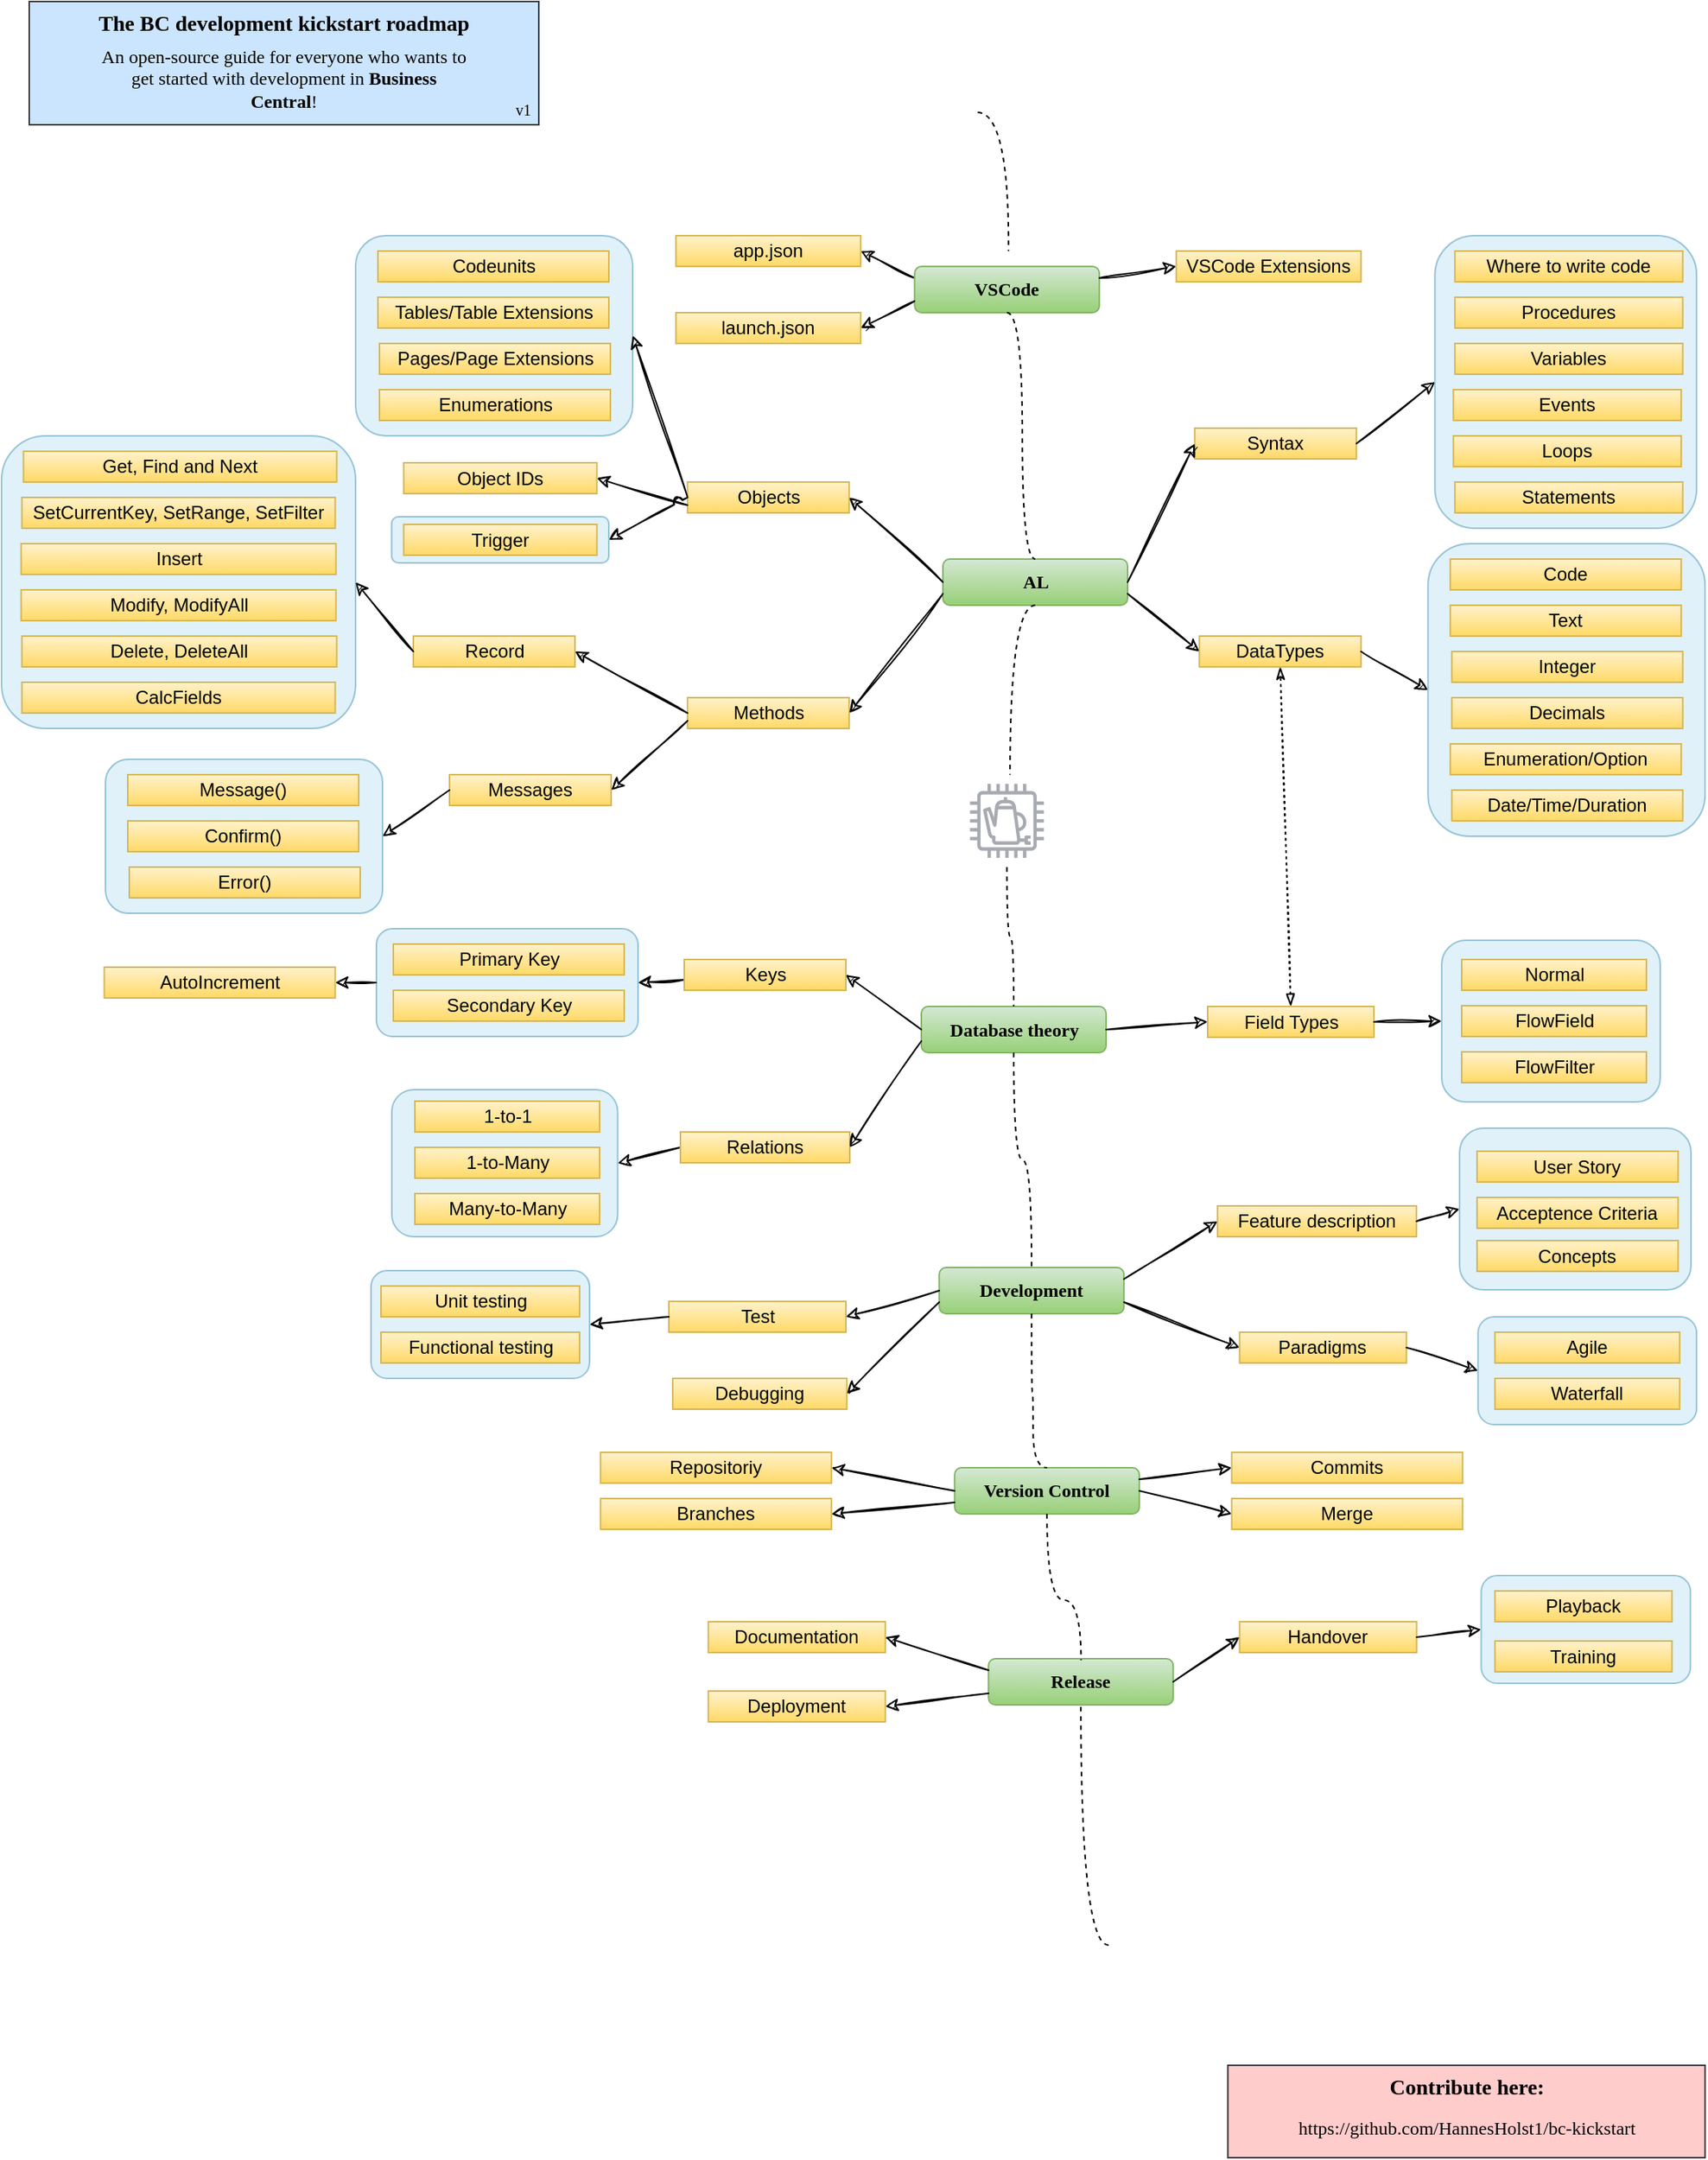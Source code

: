 <mxfile version="14.4.3" type="device"><diagram id="T_ncWquT9QfGJSDEiEwC" name="Seite-1"><mxGraphModel dx="1673" dy="967" grid="1" gridSize="10" guides="1" tooltips="1" connect="1" arrows="1" fold="1" page="1" pageScale="1" pageWidth="1169" pageHeight="1654" math="0" shadow="0"><root><mxCell id="0"/><mxCell id="1" parent="0"/><mxCell id="3h1Jko_zRY0-1j7H1Jyz-168" value="" style="rounded=1;whiteSpace=wrap;html=1;labelBackgroundColor=none;fontFamily=Verdana;fillColor=#b1ddf0;strokeColor=#10739e;opacity=40;" parent="1" vertex="1"><mxGeometry x="992.17" y="1182" width="135.95" height="70" as="geometry"/></mxCell><mxCell id="3h1Jko_zRY0-1j7H1Jyz-155" value="" style="rounded=1;whiteSpace=wrap;html=1;labelBackgroundColor=none;fontFamily=Verdana;fillColor=#b1ddf0;strokeColor=#10739e;opacity=40;" parent="1" vertex="1"><mxGeometry x="978.11" y="891.5" width="150.38" height="105" as="geometry"/></mxCell><mxCell id="3h1Jko_zRY0-1j7H1Jyz-147" value="" style="rounded=1;whiteSpace=wrap;html=1;labelBackgroundColor=none;fontFamily=Verdana;fillColor=#b1ddf0;strokeColor=#10739e;opacity=40;" parent="1" vertex="1"><mxGeometry x="271" y="984" width="142" height="70" as="geometry"/></mxCell><mxCell id="3h1Jko_zRY0-1j7H1Jyz-145" value="" style="rounded=1;whiteSpace=wrap;html=1;labelBackgroundColor=none;fontFamily=Verdana;fillColor=#b1ddf0;strokeColor=#10739e;opacity=40;" parent="1" vertex="1"><mxGeometry x="990.12" y="1014" width="142" height="70" as="geometry"/></mxCell><mxCell id="3h1Jko_zRY0-1j7H1Jyz-136" value="" style="rounded=1;whiteSpace=wrap;html=1;labelBackgroundColor=none;fontFamily=Verdana;fillColor=#b1ddf0;strokeColor=#10739e;opacity=40;" parent="1" vertex="1"><mxGeometry x="284.38" y="494.5" width="141.12" height="30" as="geometry"/></mxCell><mxCell id="3h1Jko_zRY0-1j7H1Jyz-101" value="" style="rounded=1;whiteSpace=wrap;html=1;labelBackgroundColor=none;fontFamily=Verdana;fillColor=#b1ddf0;strokeColor=#10739e;opacity=40;" parent="1" vertex="1"><mxGeometry x="284.5" y="866.5" width="146.75" height="95.5" as="geometry"/></mxCell><mxCell id="3h1Jko_zRY0-1j7H1Jyz-99" value="" style="edgeStyle=none;rounded=0;sketch=1;jumpStyle=arc;jumpSize=20;orthogonalLoop=1;jettySize=auto;html=1;strokeWidth=1;fontFamily=Verdana;fontColor=#000000;entryX=1;entryY=0.5;entryDx=0;entryDy=0;" parent="1" source="3h1Jko_zRY0-1j7H1Jyz-96" target="3h1Jko_zRY0-1j7H1Jyz-75" edge="1"><mxGeometry relative="1" as="geometry"/></mxCell><mxCell id="3h1Jko_zRY0-1j7H1Jyz-96" value="" style="rounded=1;whiteSpace=wrap;html=1;labelBackgroundColor=none;fontFamily=Verdana;fillColor=#b1ddf0;strokeColor=#10739e;opacity=40;" parent="1" vertex="1"><mxGeometry x="274.5" y="762" width="170" height="70" as="geometry"/></mxCell><mxCell id="3h1Jko_zRY0-1j7H1Jyz-91" value="" style="rounded=1;whiteSpace=wrap;html=1;labelBackgroundColor=none;fontFamily=Verdana;fillColor=#b1ddf0;strokeColor=#10739e;opacity=40;" parent="1" vertex="1"><mxGeometry x="966.5" y="769.5" width="142" height="105" as="geometry"/></mxCell><mxCell id="3h1Jko_zRY0-1j7H1Jyz-67" value="" style="rounded=1;whiteSpace=wrap;html=1;labelBackgroundColor=none;fontFamily=Verdana;fillColor=#b1ddf0;strokeColor=#10739e;opacity=40;" parent="1" vertex="1"><mxGeometry x="962.12" y="312" width="170" height="190" as="geometry"/></mxCell><mxCell id="3h1Jko_zRY0-1j7H1Jyz-65" value="" style="rounded=1;whiteSpace=wrap;html=1;labelBackgroundColor=none;fontFamily=Verdana;fillColor=#b1ddf0;strokeColor=#10739e;opacity=40;" parent="1" vertex="1"><mxGeometry x="261" y="312" width="180" height="130" as="geometry"/></mxCell><mxCell id="3h1Jko_zRY0-1j7H1Jyz-13" value="Version Control" style="rounded=1;whiteSpace=wrap;html=1;fontFamily=Verdana;fontStyle=1;strokeColor=#82b366;fillColor=#d5e8d4;gradientColor=#97d077;" parent="1" vertex="1"><mxGeometry x="650.12" y="1112" width="120" height="30" as="geometry"/></mxCell><mxCell id="3h1Jko_zRY0-1j7H1Jyz-19" value="Agile" style="rounded=0;whiteSpace=wrap;html=1;strokeColor=#d6b656;fillColor=#fff2cc;gradientColor=#ffd966;" parent="1" vertex="1"><mxGeometry x="1001.12" y="1024" width="120" height="20" as="geometry"/></mxCell><mxCell id="3h1Jko_zRY0-1j7H1Jyz-20" value="Feature description" style="rounded=0;whiteSpace=wrap;html=1;strokeColor=#d6b656;fillColor=#fff2cc;gradientColor=#ffd966;" parent="1" vertex="1"><mxGeometry x="820.88" y="942" width="129.24" height="20" as="geometry"/></mxCell><mxCell id="3h1Jko_zRY0-1j7H1Jyz-21" value="Release" style="rounded=1;whiteSpace=wrap;html=1;fontFamily=Verdana;fontStyle=1;strokeColor=#82b366;fillColor=#d5e8d4;gradientColor=#97d077;" parent="1" vertex="1"><mxGeometry x="672.12" y="1236" width="120" height="30" as="geometry"/></mxCell><mxCell id="3h1Jko_zRY0-1j7H1Jyz-110" value="" style="edgeStyle=none;rounded=0;sketch=1;jumpStyle=arc;jumpSize=20;orthogonalLoop=1;jettySize=auto;html=1;strokeWidth=1;fontFamily=Verdana;fontColor=#000000;entryX=1;entryY=0.5;entryDx=0;entryDy=0;exitX=0;exitY=0.25;exitDx=0;exitDy=0;" parent="1" source="3h1Jko_zRY0-1j7H1Jyz-22" target="3h1Jko_zRY0-1j7H1Jyz-109" edge="1"><mxGeometry relative="1" as="geometry"/></mxCell><mxCell id="3h1Jko_zRY0-1j7H1Jyz-22" value="VSCode" style="rounded=1;whiteSpace=wrap;html=1;gradientColor=#97d077;fillColor=#d5e8d4;strokeColor=#82b366;fontFamily=Verdana;fontStyle=1;labelBorderColor=none;labelBackgroundColor=none;" parent="1" vertex="1"><mxGeometry x="624.12" y="332" width="120" height="30" as="geometry"/></mxCell><mxCell id="3h1Jko_zRY0-1j7H1Jyz-2" value="AL" style="rounded=1;whiteSpace=wrap;html=1;fontFamily=Verdana;fontStyle=1;strokeColor=#82b366;fillColor=#d5e8d4;gradientColor=#97d077;" parent="1" vertex="1"><mxGeometry x="642.5" y="522" width="120" height="30" as="geometry"/></mxCell><mxCell id="3h1Jko_zRY0-1j7H1Jyz-24" value="VSCode Extensions" style="rounded=0;whiteSpace=wrap;html=1;gradientColor=#ffd966;fillColor=#fff2cc;strokeColor=#d6b656;" parent="1" vertex="1"><mxGeometry x="794.12" y="322" width="120" height="20" as="geometry"/></mxCell><mxCell id="3h1Jko_zRY0-1j7H1Jyz-25" value="Debugging" style="rounded=0;whiteSpace=wrap;html=1;gradientColor=#ffd966;fillColor=#fff2cc;strokeColor=#d6b656;" parent="1" vertex="1"><mxGeometry x="467" y="1054" width="113.12" height="20" as="geometry"/></mxCell><mxCell id="3h1Jko_zRY0-1j7H1Jyz-26" value="launch.json" style="rounded=0;whiteSpace=wrap;html=1;gradientColor=#ffd966;fillColor=#fff2cc;strokeColor=#d6b656;" parent="1" vertex="1"><mxGeometry x="469.12" y="362" width="120" height="20" as="geometry"/></mxCell><mxCell id="3h1Jko_zRY0-1j7H1Jyz-27" value="Database theory" style="rounded=1;whiteSpace=wrap;html=1;fontFamily=Verdana;fontStyle=1;strokeColor=#82b366;fillColor=#d5e8d4;gradientColor=#97d077;" parent="1" vertex="1"><mxGeometry x="628.5" y="812.5" width="120" height="30" as="geometry"/></mxCell><mxCell id="3h1Jko_zRY0-1j7H1Jyz-28" value="Tables/Table Extensions" style="rounded=0;whiteSpace=wrap;html=1;gradientColor=#ffd966;fillColor=#fff2cc;strokeColor=#d6b656;" parent="1" vertex="1"><mxGeometry x="275.5" y="352" width="150" height="20" as="geometry"/></mxCell><mxCell id="3h1Jko_zRY0-1j7H1Jyz-29" value="Pages/Page Extensions" style="rounded=0;whiteSpace=wrap;html=1;gradientColor=#ffd966;fillColor=#fff2cc;strokeColor=#d6b656;" parent="1" vertex="1"><mxGeometry x="276.5" y="382" width="150" height="20" as="geometry"/></mxCell><mxCell id="3h1Jko_zRY0-1j7H1Jyz-30" value="Codeunits" style="rounded=0;whiteSpace=wrap;html=1;gradientColor=#ffd966;fillColor=#fff2cc;strokeColor=#d6b656;" parent="1" vertex="1"><mxGeometry x="275.5" y="322" width="150" height="20" as="geometry"/></mxCell><mxCell id="3h1Jko_zRY0-1j7H1Jyz-31" value="Objects" style="rounded=0;whiteSpace=wrap;html=1;gradientColor=#ffd966;fillColor=#fff2cc;strokeColor=#d6b656;" parent="1" vertex="1"><mxGeometry x="476.62" y="472" width="105" height="20" as="geometry"/></mxCell><mxCell id="3h1Jko_zRY0-1j7H1Jyz-33" value="Syntax" style="rounded=0;whiteSpace=wrap;html=1;gradientColor=#ffd966;fillColor=#fff2cc;strokeColor=#d6b656;" parent="1" vertex="1"><mxGeometry x="806.12" y="437" width="105" height="20" as="geometry"/></mxCell><mxCell id="3h1Jko_zRY0-1j7H1Jyz-34" value="Procedures" style="rounded=0;whiteSpace=wrap;html=1;gradientColor=#ffd966;fillColor=#fff2cc;strokeColor=#d6b656;" parent="1" vertex="1"><mxGeometry x="975.12" y="352" width="148" height="20" as="geometry"/></mxCell><mxCell id="3h1Jko_zRY0-1j7H1Jyz-35" value="Variables" style="rounded=0;whiteSpace=wrap;html=1;gradientColor=#ffd966;fillColor=#fff2cc;strokeColor=#d6b656;" parent="1" vertex="1"><mxGeometry x="975.12" y="382" width="148" height="20" as="geometry"/></mxCell><mxCell id="3h1Jko_zRY0-1j7H1Jyz-37" value="Enumerations" style="rounded=0;whiteSpace=wrap;html=1;gradientColor=#ffd966;fillColor=#fff2cc;strokeColor=#d6b656;" parent="1" vertex="1"><mxGeometry x="276.5" y="412" width="150" height="20" as="geometry"/></mxCell><mxCell id="3h1Jko_zRY0-1j7H1Jyz-39" value="Events" style="rounded=0;whiteSpace=wrap;html=1;gradientColor=#ffd966;fillColor=#fff2cc;strokeColor=#d6b656;" parent="1" vertex="1"><mxGeometry x="974.12" y="412" width="148" height="20" as="geometry"/></mxCell><mxCell id="3h1Jko_zRY0-1j7H1Jyz-41" value="Development" style="rounded=1;whiteSpace=wrap;html=1;fontFamily=Verdana;fontStyle=1;strokeColor=#82b366;fillColor=#d5e8d4;gradientColor=#97d077;" parent="1" vertex="1"><mxGeometry x="640.12" y="982" width="120" height="30" as="geometry"/></mxCell><mxCell id="3h1Jko_zRY0-1j7H1Jyz-42" value="Unit testing" style="rounded=0;whiteSpace=wrap;html=1;strokeColor=#d6b656;fillColor=#fff2cc;gradientColor=#ffd966;" parent="1" vertex="1"><mxGeometry x="277.5" y="994" width="129" height="20" as="geometry"/></mxCell><mxCell id="3h1Jko_zRY0-1j7H1Jyz-43" value="Test" style="rounded=0;whiteSpace=wrap;html=1;strokeColor=#d6b656;fillColor=#fff2cc;gradientColor=#ffd966;" parent="1" vertex="1"><mxGeometry x="464.5" y="1004" width="115" height="20" as="geometry"/></mxCell><mxCell id="3h1Jko_zRY0-1j7H1Jyz-44" value="Functional testing" style="rounded=0;whiteSpace=wrap;html=1;strokeColor=#d6b656;fillColor=#fff2cc;gradientColor=#ffd966;" parent="1" vertex="1"><mxGeometry x="277.5" y="1024" width="129" height="20" as="geometry"/></mxCell><mxCell id="3h1Jko_zRY0-1j7H1Jyz-46" value="Paradigms" style="rounded=0;whiteSpace=wrap;html=1;strokeColor=#d6b656;fillColor=#fff2cc;gradientColor=#ffd966;" parent="1" vertex="1"><mxGeometry x="835.24" y="1024" width="108.38" height="20" as="geometry"/></mxCell><mxCell id="3h1Jko_zRY0-1j7H1Jyz-47" value="Waterfall" style="rounded=0;whiteSpace=wrap;html=1;strokeColor=#d6b656;fillColor=#fff2cc;gradientColor=#ffd966;" parent="1" vertex="1"><mxGeometry x="1001.12" y="1054" width="120" height="20" as="geometry"/></mxCell><mxCell id="3h1Jko_zRY0-1j7H1Jyz-48" value="Repositoriy" style="rounded=0;whiteSpace=wrap;html=1;gradientColor=#ffd966;fillColor=#fff2cc;strokeColor=#d6b656;" parent="1" vertex="1"><mxGeometry x="420.12" y="1102" width="150" height="20" as="geometry"/></mxCell><mxCell id="3h1Jko_zRY0-1j7H1Jyz-49" value="Branches" style="rounded=0;whiteSpace=wrap;html=1;gradientColor=#ffd966;fillColor=#fff2cc;strokeColor=#d6b656;" parent="1" vertex="1"><mxGeometry x="420.12" y="1132" width="150" height="20" as="geometry"/></mxCell><mxCell id="3h1Jko_zRY0-1j7H1Jyz-50" value="Commits" style="rounded=0;whiteSpace=wrap;html=1;gradientColor=#ffd966;fillColor=#fff2cc;strokeColor=#d6b656;" parent="1" vertex="1"><mxGeometry x="830.12" y="1102" width="150" height="20" as="geometry"/></mxCell><mxCell id="3h1Jko_zRY0-1j7H1Jyz-51" value="Merge" style="rounded=0;whiteSpace=wrap;html=1;gradientColor=#ffd966;fillColor=#fff2cc;strokeColor=#d6b656;" parent="1" vertex="1"><mxGeometry x="830.12" y="1132" width="150" height="20" as="geometry"/></mxCell><mxCell id="3h1Jko_zRY0-1j7H1Jyz-52" value="Primary Key" style="rounded=0;whiteSpace=wrap;html=1;gradientColor=#ffd966;fillColor=#fff2cc;strokeColor=#d6b656;" parent="1" vertex="1"><mxGeometry x="285.5" y="772" width="150" height="20" as="geometry"/></mxCell><mxCell id="3h1Jko_zRY0-1j7H1Jyz-53" value="Secondary Key" style="rounded=0;whiteSpace=wrap;html=1;gradientColor=#ffd966;fillColor=#fff2cc;strokeColor=#d6b656;" parent="1" vertex="1"><mxGeometry x="285.5" y="802" width="150" height="20" as="geometry"/></mxCell><mxCell id="3h1Jko_zRY0-1j7H1Jyz-102" value="" style="edgeStyle=none;rounded=0;sketch=1;jumpStyle=arc;jumpSize=20;orthogonalLoop=1;jettySize=auto;html=1;strokeWidth=1;fontFamily=Verdana;fontColor=#000000;entryX=1;entryY=0.5;entryDx=0;entryDy=0;exitX=0;exitY=0.5;exitDx=0;exitDy=0;" parent="1" source="3h1Jko_zRY0-1j7H1Jyz-54" target="3h1Jko_zRY0-1j7H1Jyz-101" edge="1"><mxGeometry relative="1" as="geometry"/></mxCell><mxCell id="3h1Jko_zRY0-1j7H1Jyz-54" value="Relations" style="rounded=0;whiteSpace=wrap;html=1;gradientColor=#ffd966;fillColor=#fff2cc;strokeColor=#d6b656;" parent="1" vertex="1"><mxGeometry x="472" y="894" width="110" height="20" as="geometry"/></mxCell><mxCell id="3h1Jko_zRY0-1j7H1Jyz-58" value="" style="endArrow=classic;html=1;fontFamily=Verdana;fontColor=#000000;jumpStyle=arc;entryX=0;entryY=0.5;entryDx=0;entryDy=0;exitX=1;exitY=0.25;exitDx=0;exitDy=0;sketch=1;" parent="1" source="3h1Jko_zRY0-1j7H1Jyz-22" target="3h1Jko_zRY0-1j7H1Jyz-24" edge="1"><mxGeometry width="50" height="50" relative="1" as="geometry"><mxPoint x="614.12" y="472" as="sourcePoint"/><mxPoint x="674.12" y="402" as="targetPoint"/></mxGeometry></mxCell><mxCell id="3h1Jko_zRY0-1j7H1Jyz-59" value="" style="endArrow=classic;html=1;fontFamily=Verdana;fontColor=#000000;jumpStyle=arc;entryX=1;entryY=0.5;entryDx=0;entryDy=0;exitX=0;exitY=0.75;exitDx=0;exitDy=0;sketch=1;" parent="1" source="3h1Jko_zRY0-1j7H1Jyz-22" target="3h1Jko_zRY0-1j7H1Jyz-26" edge="1"><mxGeometry width="50" height="50" relative="1" as="geometry"><mxPoint x="695.12" y="419.5" as="sourcePoint"/><mxPoint x="745.12" y="402" as="targetPoint"/></mxGeometry></mxCell><mxCell id="3h1Jko_zRY0-1j7H1Jyz-62" value="" style="endArrow=none;dashed=1;html=1;fontFamily=Verdana;fontColor=#000000;edgeStyle=orthogonalEdgeStyle;jumpStyle=arc;curved=1;" parent="1" edge="1"><mxGeometry width="50" height="50" relative="1" as="geometry"><mxPoint x="665.12" y="232" as="sourcePoint"/><mxPoint x="685.12" y="322" as="targetPoint"/></mxGeometry></mxCell><mxCell id="3h1Jko_zRY0-1j7H1Jyz-63" value="" style="endArrow=classic;html=1;fontFamily=Verdana;fontColor=#000000;jumpStyle=arc;exitX=0;exitY=0.5;exitDx=0;exitDy=0;sketch=1;entryX=1;entryY=0.5;entryDx=0;entryDy=0;" parent="1" source="3h1Jko_zRY0-1j7H1Jyz-2" target="3h1Jko_zRY0-1j7H1Jyz-31" edge="1"><mxGeometry width="50" height="50" relative="1" as="geometry"><mxPoint x="756.12" y="442" as="sourcePoint"/><mxPoint x="759.12" y="412" as="targetPoint"/></mxGeometry></mxCell><mxCell id="3h1Jko_zRY0-1j7H1Jyz-64" value="" style="endArrow=classic;html=1;fontFamily=Verdana;fontColor=#000000;jumpStyle=arc;exitX=1;exitY=0.5;exitDx=0;exitDy=0;sketch=1;entryX=0;entryY=0.5;entryDx=0;entryDy=0;" parent="1" source="3h1Jko_zRY0-1j7H1Jyz-2" target="3h1Jko_zRY0-1j7H1Jyz-33" edge="1"><mxGeometry width="50" height="50" relative="1" as="geometry"><mxPoint x="693.12" y="559.5" as="sourcePoint"/><mxPoint x="749.12" y="527" as="targetPoint"/></mxGeometry></mxCell><mxCell id="3h1Jko_zRY0-1j7H1Jyz-66" value="" style="endArrow=classic;html=1;fontFamily=Verdana;fontColor=#000000;jumpStyle=arc;sketch=1;exitX=0;exitY=0.5;exitDx=0;exitDy=0;entryX=1;entryY=0.5;entryDx=0;entryDy=0;" parent="1" source="3h1Jko_zRY0-1j7H1Jyz-31" target="3h1Jko_zRY0-1j7H1Jyz-65" edge="1"><mxGeometry width="50" height="50" relative="1" as="geometry"><mxPoint x="607.12" y="457" as="sourcePoint"/><mxPoint x="404.12" y="477" as="targetPoint"/></mxGeometry></mxCell><mxCell id="3h1Jko_zRY0-1j7H1Jyz-68" value="" style="endArrow=classic;html=1;fontFamily=Verdana;fontColor=#000000;jumpStyle=arc;sketch=1;entryX=0;entryY=0.5;entryDx=0;entryDy=0;exitX=1;exitY=0.5;exitDx=0;exitDy=0;" parent="1" source="3h1Jko_zRY0-1j7H1Jyz-33" target="3h1Jko_zRY0-1j7H1Jyz-67" edge="1"><mxGeometry width="50" height="50" relative="1" as="geometry"><mxPoint x="879.12" y="532" as="sourcePoint"/><mxPoint x="962.12" y="352" as="targetPoint"/></mxGeometry></mxCell><mxCell id="3h1Jko_zRY0-1j7H1Jyz-69" value="" style="endArrow=none;dashed=1;html=1;fontFamily=Verdana;fontColor=#000000;edgeStyle=orthogonalEdgeStyle;jumpStyle=arc;curved=1;exitX=0.5;exitY=1;exitDx=0;exitDy=0;entryX=0.5;entryY=0;entryDx=0;entryDy=0;" parent="1" source="3h1Jko_zRY0-1j7H1Jyz-22" target="3h1Jko_zRY0-1j7H1Jyz-2" edge="1"><mxGeometry width="50" height="50" relative="1" as="geometry"><mxPoint x="698.12" y="370" as="sourcePoint"/><mxPoint x="694.12" y="502" as="targetPoint"/><Array as="points"><mxPoint x="694.12" y="362"/></Array></mxGeometry></mxCell><mxCell id="3h1Jko_zRY0-1j7H1Jyz-98" value="" style="edgeStyle=none;rounded=0;sketch=1;jumpStyle=arc;jumpSize=20;orthogonalLoop=1;jettySize=auto;html=1;strokeWidth=1;fontFamily=Verdana;fontColor=#000000;entryX=1;entryY=0.5;entryDx=0;entryDy=0;" parent="1" source="3h1Jko_zRY0-1j7H1Jyz-70" target="3h1Jko_zRY0-1j7H1Jyz-96" edge="1"><mxGeometry relative="1" as="geometry"/></mxCell><mxCell id="3h1Jko_zRY0-1j7H1Jyz-70" value="Keys" style="rounded=0;whiteSpace=wrap;html=1;gradientColor=#ffd966;fillColor=#fff2cc;strokeColor=#d6b656;" parent="1" vertex="1"><mxGeometry x="474.5" y="782" width="105" height="20" as="geometry"/></mxCell><mxCell id="3h1Jko_zRY0-1j7H1Jyz-71" value="1-to-1" style="rounded=0;whiteSpace=wrap;html=1;gradientColor=#ffd966;fillColor=#fff2cc;strokeColor=#d6b656;" parent="1" vertex="1"><mxGeometry x="299.5" y="874" width="120" height="20" as="geometry"/></mxCell><mxCell id="3h1Jko_zRY0-1j7H1Jyz-72" value="1-to-Many" style="rounded=0;whiteSpace=wrap;html=1;gradientColor=#ffd966;fillColor=#fff2cc;strokeColor=#d6b656;" parent="1" vertex="1"><mxGeometry x="299.5" y="904" width="120" height="20" as="geometry"/></mxCell><mxCell id="3h1Jko_zRY0-1j7H1Jyz-73" value="Many-to-Many" style="rounded=0;whiteSpace=wrap;html=1;gradientColor=#ffd966;fillColor=#fff2cc;strokeColor=#d6b656;" parent="1" vertex="1"><mxGeometry x="299.5" y="934" width="120" height="20" as="geometry"/></mxCell><mxCell id="3h1Jko_zRY0-1j7H1Jyz-74" value="Field Types" style="rounded=0;whiteSpace=wrap;html=1;gradientColor=#ffd966;fillColor=#fff2cc;strokeColor=#d6b656;" parent="1" vertex="1"><mxGeometry x="814.5" y="812.5" width="108" height="20" as="geometry"/></mxCell><mxCell id="3h1Jko_zRY0-1j7H1Jyz-75" value="AutoIncrement" style="rounded=0;whiteSpace=wrap;html=1;gradientColor=#ffd966;fillColor=#fff2cc;strokeColor=#d6b656;" parent="1" vertex="1"><mxGeometry x="97.75" y="787" width="150" height="20" as="geometry"/></mxCell><mxCell id="3h1Jko_zRY0-1j7H1Jyz-76" value="Normal" style="rounded=0;whiteSpace=wrap;html=1;gradientColor=#ffd966;fillColor=#fff2cc;strokeColor=#d6b656;" parent="1" vertex="1"><mxGeometry x="979.5" y="782" width="120" height="20" as="geometry"/></mxCell><mxCell id="3h1Jko_zRY0-1j7H1Jyz-77" value="FlowField" style="rounded=0;whiteSpace=wrap;html=1;gradientColor=#ffd966;fillColor=#fff2cc;strokeColor=#d6b656;" parent="1" vertex="1"><mxGeometry x="979.5" y="812" width="120" height="20" as="geometry"/></mxCell><mxCell id="3h1Jko_zRY0-1j7H1Jyz-78" value="FlowFilter" style="rounded=0;whiteSpace=wrap;html=1;gradientColor=#ffd966;fillColor=#fff2cc;strokeColor=#d6b656;" parent="1" vertex="1"><mxGeometry x="979.5" y="842" width="120" height="20" as="geometry"/></mxCell><mxCell id="3h1Jko_zRY0-1j7H1Jyz-80" value="DataTypes" style="rounded=0;whiteSpace=wrap;html=1;gradientColor=#ffd966;fillColor=#fff2cc;strokeColor=#d6b656;" parent="1" vertex="1"><mxGeometry x="809.12" y="572" width="105" height="20" as="geometry"/></mxCell><mxCell id="3h1Jko_zRY0-1j7H1Jyz-81" value="" style="endArrow=classic;html=1;fontFamily=Verdana;fontColor=#000000;jumpStyle=arc;exitX=1;exitY=0.75;exitDx=0;exitDy=0;sketch=1;entryX=0;entryY=0.5;entryDx=0;entryDy=0;" parent="1" source="3h1Jko_zRY0-1j7H1Jyz-2" target="3h1Jko_zRY0-1j7H1Jyz-80" edge="1"><mxGeometry width="50" height="50" relative="1" as="geometry"><mxPoint x="729.12" y="559.5" as="sourcePoint"/><mxPoint x="776.12" y="542" as="targetPoint"/></mxGeometry></mxCell><mxCell id="3h1Jko_zRY0-1j7H1Jyz-82" value="" style="rounded=1;whiteSpace=wrap;html=1;labelBackgroundColor=none;fontFamily=Verdana;fillColor=#b1ddf0;strokeColor=#10739e;opacity=40;" parent="1" vertex="1"><mxGeometry x="957.62" y="512" width="180" height="190" as="geometry"/></mxCell><mxCell id="3h1Jko_zRY0-1j7H1Jyz-83" value="Text" style="rounded=0;whiteSpace=wrap;html=1;gradientColor=#ffd966;fillColor=#fff2cc;strokeColor=#d6b656;" parent="1" vertex="1"><mxGeometry x="972.12" y="552" width="150" height="20" as="geometry"/></mxCell><mxCell id="3h1Jko_zRY0-1j7H1Jyz-84" value="Integer" style="rounded=0;whiteSpace=wrap;html=1;gradientColor=#ffd966;fillColor=#fff2cc;strokeColor=#d6b656;" parent="1" vertex="1"><mxGeometry x="973.12" y="582" width="150" height="20" as="geometry"/></mxCell><mxCell id="3h1Jko_zRY0-1j7H1Jyz-85" value="Code" style="rounded=0;whiteSpace=wrap;html=1;gradientColor=#ffd966;fillColor=#fff2cc;strokeColor=#d6b656;" parent="1" vertex="1"><mxGeometry x="972.12" y="522" width="150" height="20" as="geometry"/></mxCell><mxCell id="3h1Jko_zRY0-1j7H1Jyz-86" value="Decimals" style="rounded=0;whiteSpace=wrap;html=1;gradientColor=#ffd966;fillColor=#fff2cc;strokeColor=#d6b656;" parent="1" vertex="1"><mxGeometry x="973.12" y="612" width="150" height="20" as="geometry"/></mxCell><mxCell id="3h1Jko_zRY0-1j7H1Jyz-87" value="Enumeration/Option" style="rounded=0;whiteSpace=wrap;html=1;gradientColor=#ffd966;fillColor=#fff2cc;strokeColor=#d6b656;" parent="1" vertex="1"><mxGeometry x="972.12" y="642" width="150" height="20" as="geometry"/></mxCell><mxCell id="3h1Jko_zRY0-1j7H1Jyz-88" value="" style="endArrow=classic;html=1;fontFamily=Verdana;fontColor=#000000;jumpStyle=arc;sketch=1;entryX=0;entryY=0.5;entryDx=0;entryDy=0;exitX=1;exitY=0.5;exitDx=0;exitDy=0;" parent="1" source="3h1Jko_zRY0-1j7H1Jyz-80" target="3h1Jko_zRY0-1j7H1Jyz-82" edge="1"><mxGeometry width="50" height="50" relative="1" as="geometry"><mxPoint x="1044.12" y="593.25" as="sourcePoint"/><mxPoint x="1090.62" y="590.75" as="targetPoint"/></mxGeometry></mxCell><mxCell id="3h1Jko_zRY0-1j7H1Jyz-89" value="Date/Time/Duration" style="rounded=0;whiteSpace=wrap;html=1;gradientColor=#ffd966;fillColor=#fff2cc;strokeColor=#d6b656;" parent="1" vertex="1"><mxGeometry x="973.12" y="672" width="150" height="20" as="geometry"/></mxCell><mxCell id="3h1Jko_zRY0-1j7H1Jyz-92" value="" style="endArrow=classic;html=1;fontFamily=Verdana;fontColor=#000000;jumpStyle=arc;exitX=1;exitY=0.5;exitDx=0;exitDy=0;sketch=1;entryX=0;entryY=0.5;entryDx=0;entryDy=0;" parent="1" source="3h1Jko_zRY0-1j7H1Jyz-27" target="3h1Jko_zRY0-1j7H1Jyz-74" edge="1"><mxGeometry width="50" height="50" relative="1" as="geometry"><mxPoint x="748.5" y="647.5" as="sourcePoint"/><mxPoint x="799.5" y="727.5" as="targetPoint"/></mxGeometry></mxCell><mxCell id="3h1Jko_zRY0-1j7H1Jyz-93" value="" style="endArrow=classic;html=1;fontFamily=Verdana;fontColor=#000000;jumpStyle=arc;exitX=1;exitY=0.5;exitDx=0;exitDy=0;sketch=1;entryX=0;entryY=0.5;entryDx=0;entryDy=0;" parent="1" source="3h1Jko_zRY0-1j7H1Jyz-74" target="3h1Jko_zRY0-1j7H1Jyz-91" edge="1"><mxGeometry width="50" height="50" relative="1" as="geometry"><mxPoint x="848.5" y="785" as="sourcePoint"/><mxPoint x="904.5" y="840" as="targetPoint"/></mxGeometry></mxCell><mxCell id="3h1Jko_zRY0-1j7H1Jyz-94" value="" style="endArrow=classicThin;dashed=1;html=1;dashPattern=1 3;strokeWidth=1;fontFamily=Verdana;fontColor=#000000;sketch=1;entryX=0.5;entryY=1;entryDx=0;entryDy=0;exitX=0.5;exitY=0;exitDx=0;exitDy=0;startArrow=blockThin;startFill=0;endFill=0;" parent="1" source="3h1Jko_zRY0-1j7H1Jyz-74" target="3h1Jko_zRY0-1j7H1Jyz-80" edge="1"><mxGeometry width="50" height="50" relative="1" as="geometry"><mxPoint x="864.12" y="682" as="sourcePoint"/><mxPoint x="914.12" y="632" as="targetPoint"/></mxGeometry></mxCell><mxCell id="3h1Jko_zRY0-1j7H1Jyz-95" value="" style="endArrow=classic;html=1;fontFamily=Verdana;fontColor=#000000;jumpStyle=arc;exitX=0;exitY=0.5;exitDx=0;exitDy=0;sketch=1;entryX=1;entryY=0.5;entryDx=0;entryDy=0;" parent="1" source="3h1Jko_zRY0-1j7H1Jyz-27" target="3h1Jko_zRY0-1j7H1Jyz-70" edge="1"><mxGeometry width="50" height="50" relative="1" as="geometry"><mxPoint x="670.25" y="792" as="sourcePoint"/><mxPoint x="611.25" y="774.5" as="targetPoint"/></mxGeometry></mxCell><mxCell id="3h1Jko_zRY0-1j7H1Jyz-97" style="edgeStyle=none;rounded=0;sketch=1;jumpStyle=arc;jumpSize=20;orthogonalLoop=1;jettySize=auto;html=1;exitX=0.5;exitY=0;exitDx=0;exitDy=0;strokeWidth=1;fontFamily=Verdana;fontColor=#000000;" parent="1" source="3h1Jko_zRY0-1j7H1Jyz-75" target="3h1Jko_zRY0-1j7H1Jyz-75" edge="1"><mxGeometry relative="1" as="geometry"/></mxCell><mxCell id="3h1Jko_zRY0-1j7H1Jyz-100" value="" style="endArrow=classic;html=1;fontFamily=Verdana;fontColor=#000000;jumpStyle=arc;exitX=0;exitY=0.75;exitDx=0;exitDy=0;sketch=1;entryX=1;entryY=0.5;entryDx=0;entryDy=0;" parent="1" source="3h1Jko_zRY0-1j7H1Jyz-27" target="3h1Jko_zRY0-1j7H1Jyz-54" edge="1"><mxGeometry width="50" height="50" relative="1" as="geometry"><mxPoint x="663.5" y="931.5" as="sourcePoint"/><mxPoint x="614.5" y="896.5" as="targetPoint"/></mxGeometry></mxCell><mxCell id="3h1Jko_zRY0-1j7H1Jyz-103" value="Methods" style="rounded=0;whiteSpace=wrap;html=1;gradientColor=#ffd966;fillColor=#fff2cc;strokeColor=#d6b656;" parent="1" vertex="1"><mxGeometry x="476.62" y="612" width="105" height="20" as="geometry"/></mxCell><mxCell id="3h1Jko_zRY0-1j7H1Jyz-104" value="" style="endArrow=classic;html=1;fontFamily=Verdana;fontColor=#000000;jumpStyle=arc;exitX=0;exitY=0.75;exitDx=0;exitDy=0;sketch=1;entryX=1;entryY=0.5;entryDx=0;entryDy=0;" parent="1" source="3h1Jko_zRY0-1j7H1Jyz-2" target="3h1Jko_zRY0-1j7H1Jyz-103" edge="1"><mxGeometry width="50" height="50" relative="1" as="geometry"><mxPoint x="656.12" y="599.5" as="sourcePoint"/><mxPoint x="597.12" y="582" as="targetPoint"/></mxGeometry></mxCell><mxCell id="3h1Jko_zRY0-1j7H1Jyz-105" value="Record" style="rounded=0;whiteSpace=wrap;html=1;gradientColor=#ffd966;fillColor=#fff2cc;strokeColor=#d6b656;" parent="1" vertex="1"><mxGeometry x="298.5" y="572" width="105" height="20" as="geometry"/></mxCell><mxCell id="3h1Jko_zRY0-1j7H1Jyz-107" value="Object IDs" style="rounded=0;whiteSpace=wrap;html=1;gradientColor=#ffd966;fillColor=#fff2cc;strokeColor=#d6b656;" parent="1" vertex="1"><mxGeometry x="292.25" y="459.5" width="125.5" height="20" as="geometry"/></mxCell><mxCell id="3h1Jko_zRY0-1j7H1Jyz-108" style="edgeStyle=none;rounded=0;sketch=1;jumpStyle=arc;jumpSize=20;orthogonalLoop=1;jettySize=auto;html=1;exitX=0.5;exitY=0;exitDx=0;exitDy=0;strokeWidth=1;fontFamily=Verdana;fontColor=#000000;" parent="1" source="3h1Jko_zRY0-1j7H1Jyz-107" target="3h1Jko_zRY0-1j7H1Jyz-107" edge="1"><mxGeometry relative="1" as="geometry"/></mxCell><mxCell id="3h1Jko_zRY0-1j7H1Jyz-109" value="app.json" style="rounded=0;whiteSpace=wrap;html=1;gradientColor=#ffd966;fillColor=#fff2cc;strokeColor=#d6b656;" parent="1" vertex="1"><mxGeometry x="469.12" y="312" width="120" height="20" as="geometry"/></mxCell><mxCell id="3h1Jko_zRY0-1j7H1Jyz-111" value="Messages" style="rounded=0;whiteSpace=wrap;html=1;gradientColor=#ffd966;fillColor=#fff2cc;strokeColor=#d6b656;" parent="1" vertex="1"><mxGeometry x="322" y="662" width="105" height="20" as="geometry"/></mxCell><mxCell id="3h1Jko_zRY0-1j7H1Jyz-112" value="" style="rounded=1;whiteSpace=wrap;html=1;labelBackgroundColor=none;fontFamily=Verdana;fillColor=#b1ddf0;strokeColor=#10739e;opacity=40;" parent="1" vertex="1"><mxGeometry x="31.0" y="442" width="230" height="190" as="geometry"/></mxCell><mxCell id="3h1Jko_zRY0-1j7H1Jyz-113" value="SetCurrentKey, SetRange, SetFilter" style="rounded=0;whiteSpace=wrap;html=1;gradientColor=#ffd966;fillColor=#fff2cc;strokeColor=#d6b656;" parent="1" vertex="1"><mxGeometry x="44.25" y="482" width="203.5" height="20" as="geometry"/></mxCell><mxCell id="3h1Jko_zRY0-1j7H1Jyz-114" value="Insert" style="rounded=0;whiteSpace=wrap;html=1;gradientColor=#ffd966;fillColor=#fff2cc;strokeColor=#d6b656;" parent="1" vertex="1"><mxGeometry x="43.75" y="512" width="204.5" height="20" as="geometry"/></mxCell><mxCell id="3h1Jko_zRY0-1j7H1Jyz-115" value="Get, Find and Next" style="rounded=0;whiteSpace=wrap;html=1;gradientColor=#ffd966;fillColor=#fff2cc;strokeColor=#d6b656;" parent="1" vertex="1"><mxGeometry x="45.25" y="452" width="203.5" height="20" as="geometry"/></mxCell><mxCell id="3h1Jko_zRY0-1j7H1Jyz-116" value="Modify, ModifyAll" style="rounded=0;whiteSpace=wrap;html=1;gradientColor=#ffd966;fillColor=#fff2cc;strokeColor=#d6b656;" parent="1" vertex="1"><mxGeometry x="43.75" y="542" width="204.5" height="20" as="geometry"/></mxCell><mxCell id="3h1Jko_zRY0-1j7H1Jyz-117" value="Delete, DeleteAll" style="rounded=0;whiteSpace=wrap;html=1;gradientColor=#ffd966;fillColor=#fff2cc;strokeColor=#d6b656;" parent="1" vertex="1"><mxGeometry x="44.25" y="572" width="204.5" height="20" as="geometry"/></mxCell><mxCell id="3h1Jko_zRY0-1j7H1Jyz-118" value="CalcFields" style="rounded=0;whiteSpace=wrap;html=1;gradientColor=#ffd966;fillColor=#fff2cc;strokeColor=#d6b656;" parent="1" vertex="1"><mxGeometry x="44.25" y="602" width="203.5" height="20" as="geometry"/></mxCell><mxCell id="3h1Jko_zRY0-1j7H1Jyz-119" value="Loops" style="rounded=0;whiteSpace=wrap;html=1;gradientColor=#ffd966;fillColor=#fff2cc;strokeColor=#d6b656;" parent="1" vertex="1"><mxGeometry x="974.12" y="442" width="148" height="20" as="geometry"/></mxCell><mxCell id="3h1Jko_zRY0-1j7H1Jyz-120" value="" style="endArrow=classic;html=1;fontFamily=Verdana;fontColor=#000000;jumpStyle=arc;sketch=1;exitX=0;exitY=0.75;exitDx=0;exitDy=0;entryX=1;entryY=0.5;entryDx=0;entryDy=0;" parent="1" source="3h1Jko_zRY0-1j7H1Jyz-31" target="3h1Jko_zRY0-1j7H1Jyz-107" edge="1"><mxGeometry width="50" height="50" relative="1" as="geometry"><mxPoint x="479.12" y="577" as="sourcePoint"/><mxPoint x="429.12" y="502" as="targetPoint"/></mxGeometry></mxCell><mxCell id="3h1Jko_zRY0-1j7H1Jyz-121" style="edgeStyle=none;rounded=0;sketch=1;jumpStyle=arc;jumpSize=20;orthogonalLoop=1;jettySize=auto;html=1;exitX=0.5;exitY=0;exitDx=0;exitDy=0;strokeWidth=1;fontFamily=Verdana;fontColor=#000000;" parent="1" source="3h1Jko_zRY0-1j7H1Jyz-105" target="3h1Jko_zRY0-1j7H1Jyz-105" edge="1"><mxGeometry relative="1" as="geometry"/></mxCell><mxCell id="3h1Jko_zRY0-1j7H1Jyz-122" style="edgeStyle=none;rounded=0;sketch=1;jumpStyle=arc;jumpSize=20;orthogonalLoop=1;jettySize=auto;html=1;exitX=0.5;exitY=0;exitDx=0;exitDy=0;strokeWidth=1;fontFamily=Verdana;fontColor=#000000;" parent="1" source="3h1Jko_zRY0-1j7H1Jyz-105" target="3h1Jko_zRY0-1j7H1Jyz-105" edge="1"><mxGeometry relative="1" as="geometry"/></mxCell><mxCell id="3h1Jko_zRY0-1j7H1Jyz-123" value="" style="endArrow=classic;html=1;fontFamily=Verdana;fontColor=#000000;jumpStyle=arc;sketch=1;exitX=0;exitY=0.5;exitDx=0;exitDy=0;entryX=1;entryY=0.5;entryDx=0;entryDy=0;" parent="1" source="3h1Jko_zRY0-1j7H1Jyz-103" target="3h1Jko_zRY0-1j7H1Jyz-105" edge="1"><mxGeometry width="50" height="50" relative="1" as="geometry"><mxPoint x="474.12" y="545.75" as="sourcePoint"/><mxPoint x="409.62" y="558.25" as="targetPoint"/></mxGeometry></mxCell><mxCell id="3h1Jko_zRY0-1j7H1Jyz-124" value="" style="endArrow=classic;html=1;fontFamily=Verdana;fontColor=#000000;jumpStyle=arc;sketch=1;exitX=0;exitY=0.5;exitDx=0;exitDy=0;entryX=1;entryY=0.5;entryDx=0;entryDy=0;" parent="1" source="3h1Jko_zRY0-1j7H1Jyz-105" target="3h1Jko_zRY0-1j7H1Jyz-112" edge="1"><mxGeometry width="50" height="50" relative="1" as="geometry"><mxPoint x="294.87" y="552" as="sourcePoint"/><mxPoint x="224.25" y="527" as="targetPoint"/></mxGeometry></mxCell><mxCell id="3h1Jko_zRY0-1j7H1Jyz-125" value="" style="rounded=1;whiteSpace=wrap;html=1;labelBackgroundColor=none;fontFamily=Verdana;fillColor=#b1ddf0;strokeColor=#10739e;opacity=40;" parent="1" vertex="1"><mxGeometry x="98.5" y="652" width="180" height="100" as="geometry"/></mxCell><mxCell id="3h1Jko_zRY0-1j7H1Jyz-126" value="Confirm()" style="rounded=0;whiteSpace=wrap;html=1;gradientColor=#ffd966;fillColor=#fff2cc;strokeColor=#d6b656;" parent="1" vertex="1"><mxGeometry x="113" y="692" width="150" height="20" as="geometry"/></mxCell><mxCell id="3h1Jko_zRY0-1j7H1Jyz-127" value="Error()" style="rounded=0;whiteSpace=wrap;html=1;gradientColor=#ffd966;fillColor=#fff2cc;strokeColor=#d6b656;" parent="1" vertex="1"><mxGeometry x="114" y="722" width="150" height="20" as="geometry"/></mxCell><mxCell id="3h1Jko_zRY0-1j7H1Jyz-128" value="Message()" style="rounded=0;whiteSpace=wrap;html=1;gradientColor=#ffd966;fillColor=#fff2cc;strokeColor=#d6b656;" parent="1" vertex="1"><mxGeometry x="113" y="662" width="150" height="20" as="geometry"/></mxCell><mxCell id="3h1Jko_zRY0-1j7H1Jyz-130" value="" style="endArrow=classic;html=1;fontFamily=Verdana;fontColor=#000000;jumpStyle=arc;sketch=1;exitX=0;exitY=0.75;exitDx=0;exitDy=0;entryX=1;entryY=0.5;entryDx=0;entryDy=0;" parent="1" source="3h1Jko_zRY0-1j7H1Jyz-103" target="3h1Jko_zRY0-1j7H1Jyz-111" edge="1"><mxGeometry width="50" height="50" relative="1" as="geometry"><mxPoint x="469.12" y="647" as="sourcePoint"/><mxPoint x="398.5" y="622" as="targetPoint"/></mxGeometry></mxCell><mxCell id="3h1Jko_zRY0-1j7H1Jyz-131" value="" style="endArrow=classic;html=1;fontFamily=Verdana;fontColor=#000000;jumpStyle=arc;sketch=1;exitX=0;exitY=0.5;exitDx=0;exitDy=0;entryX=1;entryY=0.5;entryDx=0;entryDy=0;" parent="1" source="3h1Jko_zRY0-1j7H1Jyz-111" target="3h1Jko_zRY0-1j7H1Jyz-125" edge="1"><mxGeometry width="50" height="50" relative="1" as="geometry"><mxPoint x="341.49" y="652" as="sourcePoint"/><mxPoint x="270.87" y="627" as="targetPoint"/></mxGeometry></mxCell><mxCell id="3h1Jko_zRY0-1j7H1Jyz-132" value="Statements" style="rounded=0;whiteSpace=wrap;html=1;gradientColor=#ffd966;fillColor=#fff2cc;strokeColor=#d6b656;" parent="1" vertex="1"><mxGeometry x="975.12" y="472" width="148" height="20" as="geometry"/></mxCell><mxCell id="3h1Jko_zRY0-1j7H1Jyz-133" value="Where to write code" style="rounded=0;whiteSpace=wrap;html=1;gradientColor=#ffd966;fillColor=#fff2cc;strokeColor=#d6b656;" parent="1" vertex="1"><mxGeometry x="975.12" y="322" width="148" height="20" as="geometry"/></mxCell><mxCell id="3h1Jko_zRY0-1j7H1Jyz-134" value="Trigger" style="rounded=0;whiteSpace=wrap;html=1;gradientColor=#ffd966;fillColor=#fff2cc;strokeColor=#d6b656;" parent="1" vertex="1"><mxGeometry x="292.25" y="499.5" width="125.5" height="20" as="geometry"/></mxCell><mxCell id="3h1Jko_zRY0-1j7H1Jyz-135" value="" style="endArrow=classic;html=1;fontFamily=Verdana;fontColor=#000000;jumpStyle=arc;sketch=1;entryX=1;entryY=0.5;entryDx=0;entryDy=0;exitX=0;exitY=0.5;exitDx=0;exitDy=0;" parent="1" source="3h1Jko_zRY0-1j7H1Jyz-31" target="3h1Jko_zRY0-1j7H1Jyz-136" edge="1"><mxGeometry width="50" height="50" relative="1" as="geometry"><mxPoint x="444.12" y="522" as="sourcePoint"/><mxPoint x="454.12" y="542" as="targetPoint"/></mxGeometry></mxCell><mxCell id="3h1Jko_zRY0-1j7H1Jyz-138" value="" style="endArrow=none;dashed=1;html=1;fontFamily=Verdana;fontColor=#000000;edgeStyle=orthogonalEdgeStyle;jumpStyle=arc;curved=1;exitX=0.5;exitY=1;exitDx=0;exitDy=0;" parent="1" source="3h1Jko_zRY0-1j7H1Jyz-2" target="3h1Jko_zRY0-1j7H1Jyz-140" edge="1"><mxGeometry width="50" height="50" relative="1" as="geometry"><mxPoint x="690.12" y="557" as="sourcePoint"/><mxPoint x="673.12" y="671.5" as="targetPoint"/><Array as="points"><mxPoint x="686.12" y="552"/></Array></mxGeometry></mxCell><mxCell id="3h1Jko_zRY0-1j7H1Jyz-140" value="" style="outlineConnect=0;fontColor=#232F3E;gradientColor=none;strokeColor=#232F3E;fillColor=#ffffff;dashed=0;verticalLabelPosition=bottom;verticalAlign=top;align=center;html=1;fontSize=12;fontStyle=0;aspect=fixed;shape=mxgraph.aws4.resourceIcon;resIcon=mxgraph.aws4.coffee_pot;labelBackgroundColor=none;opacity=40;" parent="1" vertex="1"><mxGeometry x="654.12" y="662" width="60" height="60" as="geometry"/></mxCell><mxCell id="3h1Jko_zRY0-1j7H1Jyz-141" value="" style="endArrow=none;dashed=1;html=1;fontFamily=Verdana;fontColor=#000000;edgeStyle=orthogonalEdgeStyle;jumpStyle=arc;curved=1;entryX=0.5;entryY=0;entryDx=0;entryDy=0;" parent="1" source="3h1Jko_zRY0-1j7H1Jyz-140" target="3h1Jko_zRY0-1j7H1Jyz-27" edge="1"><mxGeometry width="50" height="50" relative="1" as="geometry"><mxPoint x="670.5" y="732" as="sourcePoint"/><mxPoint x="654.12" y="842" as="targetPoint"/></mxGeometry></mxCell><mxCell id="3h1Jko_zRY0-1j7H1Jyz-142" value="" style="endArrow=none;dashed=1;html=1;fontFamily=Verdana;fontColor=#000000;edgeStyle=orthogonalEdgeStyle;jumpStyle=arc;curved=1;exitX=0.5;exitY=1;exitDx=0;exitDy=0;entryX=0.5;entryY=0;entryDx=0;entryDy=0;" parent="1" source="3h1Jko_zRY0-1j7H1Jyz-27" target="3h1Jko_zRY0-1j7H1Jyz-41" edge="1"><mxGeometry width="50" height="50" relative="1" as="geometry"><mxPoint x="711.74" y="853.47" as="sourcePoint"/><mxPoint x="710.12" y="1082" as="targetPoint"/></mxGeometry></mxCell><mxCell id="3h1Jko_zRY0-1j7H1Jyz-143" value="" style="endArrow=classic;html=1;fontFamily=Verdana;fontColor=#000000;jumpStyle=arc;exitX=1;exitY=0.25;exitDx=0;exitDy=0;sketch=1;entryX=0;entryY=0.5;entryDx=0;entryDy=0;" parent="1" source="3h1Jko_zRY0-1j7H1Jyz-41" target="3h1Jko_zRY0-1j7H1Jyz-20" edge="1"><mxGeometry width="50" height="50" relative="1" as="geometry"><mxPoint x="596.62" y="1023" as="sourcePoint"/><mxPoint x="550.12" y="1092" as="targetPoint"/></mxGeometry></mxCell><mxCell id="3h1Jko_zRY0-1j7H1Jyz-144" value="" style="endArrow=classic;html=1;fontFamily=Verdana;fontColor=#000000;jumpStyle=arc;exitX=1;exitY=0.75;exitDx=0;exitDy=0;sketch=1;entryX=0;entryY=0.5;entryDx=0;entryDy=0;" parent="1" source="3h1Jko_zRY0-1j7H1Jyz-41" target="3h1Jko_zRY0-1j7H1Jyz-46" edge="1"><mxGeometry width="50" height="50" relative="1" as="geometry"><mxPoint x="770.12" y="1106.5" as="sourcePoint"/><mxPoint x="809.5" y="1059" as="targetPoint"/></mxGeometry></mxCell><mxCell id="3h1Jko_zRY0-1j7H1Jyz-146" value="" style="endArrow=classic;html=1;fontFamily=Verdana;fontColor=#000000;jumpStyle=arc;exitX=1;exitY=0.5;exitDx=0;exitDy=0;sketch=1;entryX=0;entryY=0.5;entryDx=0;entryDy=0;" parent="1" source="3h1Jko_zRY0-1j7H1Jyz-46" target="3h1Jko_zRY0-1j7H1Jyz-145" edge="1"><mxGeometry width="50" height="50" relative="1" as="geometry"><mxPoint x="935.5" y="992.5" as="sourcePoint"/><mxPoint x="979.5" y="992" as="targetPoint"/></mxGeometry></mxCell><mxCell id="3h1Jko_zRY0-1j7H1Jyz-148" value="" style="endArrow=classic;html=1;fontFamily=Verdana;fontColor=#000000;jumpStyle=arc;exitX=0;exitY=0.5;exitDx=0;exitDy=0;sketch=1;entryX=1;entryY=0.5;entryDx=0;entryDy=0;" parent="1" source="3h1Jko_zRY0-1j7H1Jyz-41" target="3h1Jko_zRY0-1j7H1Jyz-43" edge="1"><mxGeometry width="50" height="50" relative="1" as="geometry"><mxPoint x="614.12" y="1052" as="sourcePoint"/><mxPoint x="567.62" y="1121" as="targetPoint"/></mxGeometry></mxCell><mxCell id="3h1Jko_zRY0-1j7H1Jyz-149" value="" style="edgeStyle=none;rounded=0;sketch=1;jumpStyle=arc;jumpSize=20;orthogonalLoop=1;jettySize=auto;html=1;strokeWidth=1;fontFamily=Verdana;fontColor=#000000;entryX=1;entryY=0.5;entryDx=0;entryDy=0;exitX=0;exitY=0.5;exitDx=0;exitDy=0;" parent="1" source="3h1Jko_zRY0-1j7H1Jyz-43" target="3h1Jko_zRY0-1j7H1Jyz-147" edge="1"><mxGeometry relative="1" as="geometry"><mxPoint x="444.5" y="1024" as="sourcePoint"/><mxPoint x="403.75" y="1034.25" as="targetPoint"/></mxGeometry></mxCell><mxCell id="3h1Jko_zRY0-1j7H1Jyz-150" value="Documentation" style="rounded=0;whiteSpace=wrap;html=1;strokeColor=#d6b656;fillColor=#fff2cc;gradientColor=#ffd966;" parent="1" vertex="1"><mxGeometry x="490.12" y="1212" width="115" height="20" as="geometry"/></mxCell><mxCell id="3h1Jko_zRY0-1j7H1Jyz-152" value="User Story" style="rounded=0;whiteSpace=wrap;html=1;strokeColor=#d6b656;fillColor=#fff2cc;gradientColor=#ffd966;" parent="1" vertex="1"><mxGeometry x="989.49" y="906.5" width="130.62" height="20" as="geometry"/></mxCell><mxCell id="3h1Jko_zRY0-1j7H1Jyz-153" value="Concepts" style="rounded=0;whiteSpace=wrap;html=1;strokeColor=#d6b656;fillColor=#fff2cc;gradientColor=#ffd966;" parent="1" vertex="1"><mxGeometry x="989.49" y="964.5" width="130.62" height="20" as="geometry"/></mxCell><mxCell id="3h1Jko_zRY0-1j7H1Jyz-154" value="Acceptence Criteria" style="rounded=0;whiteSpace=wrap;html=1;strokeColor=#d6b656;fillColor=#fff2cc;gradientColor=#ffd966;" parent="1" vertex="1"><mxGeometry x="989.49" y="936.5" width="130.62" height="20" as="geometry"/></mxCell><mxCell id="3h1Jko_zRY0-1j7H1Jyz-156" value="" style="endArrow=classic;html=1;fontFamily=Verdana;fontColor=#000000;jumpStyle=arc;sketch=1;entryX=0;entryY=0.5;entryDx=0;entryDy=0;exitX=1;exitY=0.5;exitDx=0;exitDy=0;" parent="1" source="3h1Jko_zRY0-1j7H1Jyz-20" target="3h1Jko_zRY0-1j7H1Jyz-155" edge="1"><mxGeometry width="50" height="50" relative="1" as="geometry"><mxPoint x="958.12" y="955" as="sourcePoint"/><mxPoint x="971.13" y="915.32" as="targetPoint"/></mxGeometry></mxCell><mxCell id="3h1Jko_zRY0-1j7H1Jyz-157" value="" style="endArrow=classic;html=1;fontFamily=Verdana;fontColor=#000000;jumpStyle=arc;exitX=0;exitY=0.75;exitDx=0;exitDy=0;sketch=1;entryX=1;entryY=0.5;entryDx=0;entryDy=0;" parent="1" source="3h1Jko_zRY0-1j7H1Jyz-41" target="3h1Jko_zRY0-1j7H1Jyz-25" edge="1"><mxGeometry width="50" height="50" relative="1" as="geometry"><mxPoint x="660.74" y="1039" as="sourcePoint"/><mxPoint x="600.12" y="1054" as="targetPoint"/></mxGeometry></mxCell><mxCell id="3h1Jko_zRY0-1j7H1Jyz-158" value="" style="endArrow=classic;html=1;fontFamily=Verdana;fontColor=#000000;jumpStyle=arc;exitX=0;exitY=0.5;exitDx=0;exitDy=0;sketch=1;entryX=1;entryY=0.5;entryDx=0;entryDy=0;" parent="1" source="3h1Jko_zRY0-1j7H1Jyz-13" target="3h1Jko_zRY0-1j7H1Jyz-48" edge="1"><mxGeometry width="50" height="50" relative="1" as="geometry"><mxPoint x="640.74" y="1084" as="sourcePoint"/><mxPoint x="580.12" y="1099" as="targetPoint"/></mxGeometry></mxCell><mxCell id="3h1Jko_zRY0-1j7H1Jyz-159" value="" style="endArrow=classic;html=1;fontFamily=Verdana;fontColor=#000000;jumpStyle=arc;exitX=0;exitY=0.75;exitDx=0;exitDy=0;sketch=1;entryX=1;entryY=0.5;entryDx=0;entryDy=0;" parent="1" source="3h1Jko_zRY0-1j7H1Jyz-13" target="3h1Jko_zRY0-1j7H1Jyz-49" edge="1"><mxGeometry width="50" height="50" relative="1" as="geometry"><mxPoint x="650.74" y="1187" as="sourcePoint"/><mxPoint x="580.12" y="1172" as="targetPoint"/></mxGeometry></mxCell><mxCell id="3h1Jko_zRY0-1j7H1Jyz-160" value="" style="endArrow=classic;html=1;fontFamily=Verdana;fontColor=#000000;jumpStyle=arc;exitX=1;exitY=0.25;exitDx=0;exitDy=0;sketch=1;entryX=0;entryY=0.5;entryDx=0;entryDy=0;" parent="1" source="3h1Jko_zRY0-1j7H1Jyz-13" target="3h1Jko_zRY0-1j7H1Jyz-50" edge="1"><mxGeometry width="50" height="50" relative="1" as="geometry"><mxPoint x="780.12" y="1162" as="sourcePoint"/><mxPoint x="709.5" y="1169.5" as="targetPoint"/></mxGeometry></mxCell><mxCell id="3h1Jko_zRY0-1j7H1Jyz-161" value="" style="endArrow=classic;html=1;fontFamily=Verdana;fontColor=#000000;jumpStyle=arc;exitX=1;exitY=0.5;exitDx=0;exitDy=0;sketch=1;entryX=0;entryY=0.5;entryDx=0;entryDy=0;" parent="1" source="3h1Jko_zRY0-1j7H1Jyz-13" target="3h1Jko_zRY0-1j7H1Jyz-51" edge="1"><mxGeometry width="50" height="50" relative="1" as="geometry"><mxPoint x="751.5" y="1169.5" as="sourcePoint"/><mxPoint x="820.88" y="1162" as="targetPoint"/></mxGeometry></mxCell><mxCell id="3h1Jko_zRY0-1j7H1Jyz-162" value="Handover" style="rounded=0;whiteSpace=wrap;html=1;strokeColor=#d6b656;fillColor=#fff2cc;gradientColor=#ffd966;" parent="1" vertex="1"><mxGeometry x="835.24" y="1212" width="115" height="20" as="geometry"/></mxCell><mxCell id="3h1Jko_zRY0-1j7H1Jyz-163" value="" style="endArrow=none;dashed=1;html=1;fontFamily=Verdana;fontColor=#000000;edgeStyle=orthogonalEdgeStyle;jumpStyle=arc;curved=1;exitX=0.5;exitY=1;exitDx=0;exitDy=0;entryX=0.5;entryY=0;entryDx=0;entryDy=0;" parent="1" source="3h1Jko_zRY0-1j7H1Jyz-41" target="3h1Jko_zRY0-1j7H1Jyz-13" edge="1"><mxGeometry width="50" height="50" relative="1" as="geometry"><mxPoint x="626.5" y="1290.5" as="sourcePoint"/><mxPoint x="638.12" y="1432" as="targetPoint"/><Array as="points"><mxPoint x="700.12" y="1063"/><mxPoint x="701.12" y="1063"/></Array></mxGeometry></mxCell><mxCell id="3h1Jko_zRY0-1j7H1Jyz-164" value="Deployment" style="rounded=0;whiteSpace=wrap;html=1;strokeColor=#d6b656;fillColor=#fff2cc;gradientColor=#ffd966;" parent="1" vertex="1"><mxGeometry x="490.12" y="1257" width="115" height="20" as="geometry"/></mxCell><mxCell id="3h1Jko_zRY0-1j7H1Jyz-165" value="Playback" style="rounded=0;whiteSpace=wrap;html=1;strokeColor=#d6b656;fillColor=#fff2cc;gradientColor=#ffd966;" parent="1" vertex="1"><mxGeometry x="1001.12" y="1192" width="115" height="20" as="geometry"/></mxCell><mxCell id="3h1Jko_zRY0-1j7H1Jyz-167" value="Training" style="rounded=0;whiteSpace=wrap;html=1;strokeColor=#d6b656;fillColor=#fff2cc;gradientColor=#ffd966;" parent="1" vertex="1"><mxGeometry x="1001.12" y="1224.5" width="115" height="20" as="geometry"/></mxCell><mxCell id="3h1Jko_zRY0-1j7H1Jyz-169" value="" style="endArrow=classic;html=1;fontFamily=Verdana;fontColor=#000000;jumpStyle=arc;exitX=1;exitY=0.5;exitDx=0;exitDy=0;sketch=1;entryX=0;entryY=0.5;entryDx=0;entryDy=0;" parent="1" source="3h1Jko_zRY0-1j7H1Jyz-21" target="3h1Jko_zRY0-1j7H1Jyz-162" edge="1"><mxGeometry width="50" height="50" relative="1" as="geometry"><mxPoint x="776.18" y="1241" as="sourcePoint"/><mxPoint x="836.18" y="1256" as="targetPoint"/></mxGeometry></mxCell><mxCell id="3h1Jko_zRY0-1j7H1Jyz-170" value="" style="endArrow=classic;html=1;fontFamily=Verdana;fontColor=#000000;jumpStyle=arc;exitX=1;exitY=0.5;exitDx=0;exitDy=0;sketch=1;entryX=0;entryY=0.5;entryDx=0;entryDy=0;" parent="1" source="3h1Jko_zRY0-1j7H1Jyz-162" target="3h1Jko_zRY0-1j7H1Jyz-168" edge="1"><mxGeometry width="50" height="50" relative="1" as="geometry"><mxPoint x="915.86" y="1267" as="sourcePoint"/><mxPoint x="973.74" y="1272" as="targetPoint"/></mxGeometry></mxCell><mxCell id="3h1Jko_zRY0-1j7H1Jyz-171" value="" style="endArrow=classic;html=1;fontFamily=Verdana;fontColor=#000000;jumpStyle=arc;exitX=0;exitY=0.25;exitDx=0;exitDy=0;sketch=1;entryX=1;entryY=0.5;entryDx=0;entryDy=0;" parent="1" source="3h1Jko_zRY0-1j7H1Jyz-21" target="3h1Jko_zRY0-1j7H1Jyz-150" edge="1"><mxGeometry width="50" height="50" relative="1" as="geometry"><mxPoint x="593.18" y="1311" as="sourcePoint"/><mxPoint x="651.06" y="1316" as="targetPoint"/></mxGeometry></mxCell><mxCell id="3h1Jko_zRY0-1j7H1Jyz-172" value="" style="endArrow=classic;html=1;fontFamily=Verdana;fontColor=#000000;jumpStyle=arc;exitX=0;exitY=0.75;exitDx=0;exitDy=0;sketch=1;entryX=1;entryY=0.5;entryDx=0;entryDy=0;" parent="1" source="3h1Jko_zRY0-1j7H1Jyz-21" target="3h1Jko_zRY0-1j7H1Jyz-164" edge="1"><mxGeometry width="50" height="50" relative="1" as="geometry"><mxPoint x="674.12" y="1323.5" as="sourcePoint"/><mxPoint x="605.06" y="1311" as="targetPoint"/></mxGeometry></mxCell><mxCell id="3h1Jko_zRY0-1j7H1Jyz-173" value="" style="endArrow=none;dashed=1;html=1;fontFamily=Verdana;fontColor=#000000;edgeStyle=orthogonalEdgeStyle;jumpStyle=arc;curved=1;entryX=0.501;entryY=0.033;entryDx=0;entryDy=0;entryPerimeter=0;" parent="1" source="3h1Jko_zRY0-1j7H1Jyz-13" target="3h1Jko_zRY0-1j7H1Jyz-21" edge="1"><mxGeometry width="50" height="50" relative="1" as="geometry"><mxPoint x="710.12" y="1146.94" as="sourcePoint"/><mxPoint x="720.12" y="1246.94" as="targetPoint"/><Array as="points"><mxPoint x="710.12" y="1198"/></Array></mxGeometry></mxCell><mxCell id="3h1Jko_zRY0-1j7H1Jyz-174" value="" style="endArrow=none;dashed=1;html=1;fontFamily=Verdana;fontColor=#000000;edgeStyle=orthogonalEdgeStyle;jumpStyle=arc;curved=1;entryX=0.5;entryY=1;entryDx=0;entryDy=0;" parent="1" target="3h1Jko_zRY0-1j7H1Jyz-21" edge="1"><mxGeometry width="50" height="50" relative="1" as="geometry"><mxPoint x="750.12" y="1422" as="sourcePoint"/><mxPoint x="730.12" y="1277" as="targetPoint"/><Array as="points"><mxPoint x="732.12" y="1422"/></Array></mxGeometry></mxCell><mxCell id="Rc6GnMqSumyQ26t1gYth-1" value="The BC development kickstart roadmap" style="text;html=1;strokeColor=#36393d;fillColor=#cce5ff;align=center;verticalAlign=top;whiteSpace=wrap;rounded=0;fontStyle=1;fontFamily=Verdana;fontSize=14;" parent="1" vertex="1"><mxGeometry x="49" y="160" width="331" height="80" as="geometry"/></mxCell><mxCell id="Rc6GnMqSumyQ26t1gYth-3" value="An open-source guide for everyone who wants to get started with development in &lt;b style=&quot;font-size: 12px&quot;&gt;Business Central&lt;/b&gt;!" style="text;html=1;strokeColor=none;fillColor=none;align=center;verticalAlign=middle;whiteSpace=wrap;rounded=0;fontFamily=Verdana;fontSize=12;" parent="1" vertex="1"><mxGeometry x="94.25" y="171" width="240.5" height="78" as="geometry"/></mxCell><mxCell id="Rc6GnMqSumyQ26t1gYth-4" value="v1" style="text;html=1;strokeColor=none;fillColor=none;align=center;verticalAlign=middle;whiteSpace=wrap;rounded=0;fontFamily=Verdana;fontSize=10;" parent="1" vertex="1"><mxGeometry x="350" y="220" width="40" height="20" as="geometry"/></mxCell><mxCell id="Rc6GnMqSumyQ26t1gYth-5" value="Contribute here:" style="text;html=1;strokeColor=#36393d;fillColor=#ffcccc;align=center;verticalAlign=top;whiteSpace=wrap;rounded=0;fontStyle=1;fontFamily=Verdana;fontSize=14;" parent="1" vertex="1"><mxGeometry x="827.62" y="1500" width="310" height="60" as="geometry"/></mxCell><mxCell id="Rc6GnMqSumyQ26t1gYth-6" value="https://github.com/HannesHolst1/bc-kickstart" style="text;html=1;strokeColor=none;fillColor=none;align=center;verticalAlign=middle;whiteSpace=wrap;rounded=0;fontFamily=Verdana;fontSize=12;" parent="1" vertex="1"><mxGeometry x="837.62" y="1521" width="290" height="39" as="geometry"/></mxCell></root></mxGraphModel></diagram></mxfile>